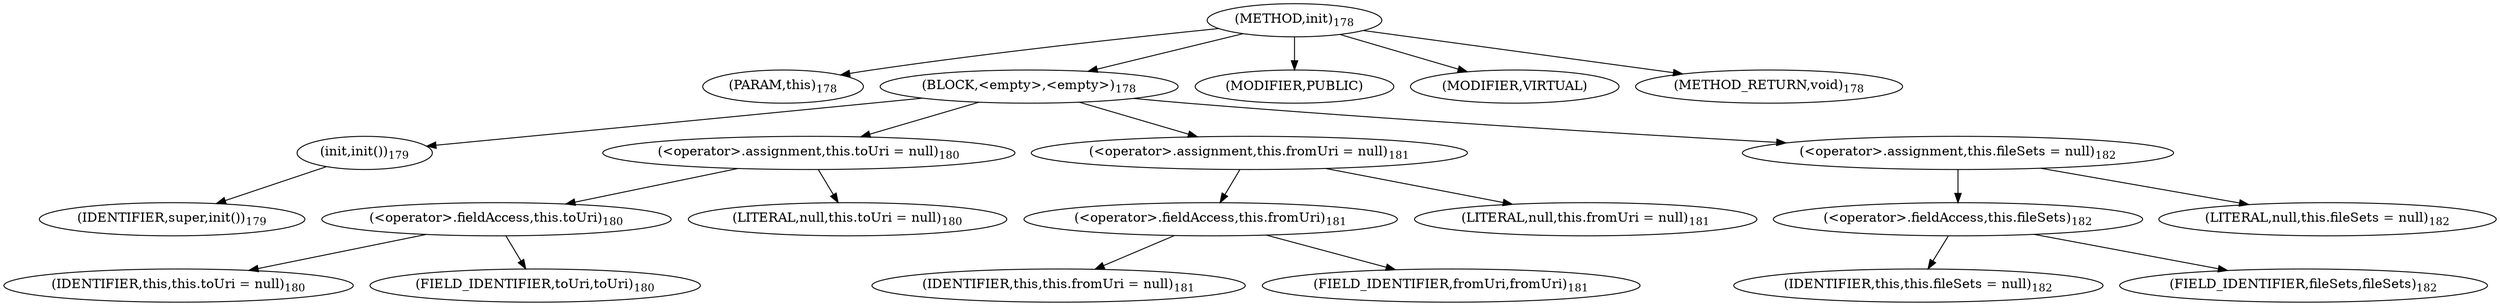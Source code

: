 digraph "init" {  
"287" [label = <(METHOD,init)<SUB>178</SUB>> ]
"32" [label = <(PARAM,this)<SUB>178</SUB>> ]
"288" [label = <(BLOCK,&lt;empty&gt;,&lt;empty&gt;)<SUB>178</SUB>> ]
"289" [label = <(init,init())<SUB>179</SUB>> ]
"290" [label = <(IDENTIFIER,super,init())<SUB>179</SUB>> ]
"291" [label = <(&lt;operator&gt;.assignment,this.toUri = null)<SUB>180</SUB>> ]
"292" [label = <(&lt;operator&gt;.fieldAccess,this.toUri)<SUB>180</SUB>> ]
"31" [label = <(IDENTIFIER,this,this.toUri = null)<SUB>180</SUB>> ]
"293" [label = <(FIELD_IDENTIFIER,toUri,toUri)<SUB>180</SUB>> ]
"294" [label = <(LITERAL,null,this.toUri = null)<SUB>180</SUB>> ]
"295" [label = <(&lt;operator&gt;.assignment,this.fromUri = null)<SUB>181</SUB>> ]
"296" [label = <(&lt;operator&gt;.fieldAccess,this.fromUri)<SUB>181</SUB>> ]
"33" [label = <(IDENTIFIER,this,this.fromUri = null)<SUB>181</SUB>> ]
"297" [label = <(FIELD_IDENTIFIER,fromUri,fromUri)<SUB>181</SUB>> ]
"298" [label = <(LITERAL,null,this.fromUri = null)<SUB>181</SUB>> ]
"299" [label = <(&lt;operator&gt;.assignment,this.fileSets = null)<SUB>182</SUB>> ]
"300" [label = <(&lt;operator&gt;.fieldAccess,this.fileSets)<SUB>182</SUB>> ]
"34" [label = <(IDENTIFIER,this,this.fileSets = null)<SUB>182</SUB>> ]
"301" [label = <(FIELD_IDENTIFIER,fileSets,fileSets)<SUB>182</SUB>> ]
"302" [label = <(LITERAL,null,this.fileSets = null)<SUB>182</SUB>> ]
"303" [label = <(MODIFIER,PUBLIC)> ]
"304" [label = <(MODIFIER,VIRTUAL)> ]
"305" [label = <(METHOD_RETURN,void)<SUB>178</SUB>> ]
  "287" -> "32" 
  "287" -> "288" 
  "287" -> "303" 
  "287" -> "304" 
  "287" -> "305" 
  "288" -> "289" 
  "288" -> "291" 
  "288" -> "295" 
  "288" -> "299" 
  "289" -> "290" 
  "291" -> "292" 
  "291" -> "294" 
  "292" -> "31" 
  "292" -> "293" 
  "295" -> "296" 
  "295" -> "298" 
  "296" -> "33" 
  "296" -> "297" 
  "299" -> "300" 
  "299" -> "302" 
  "300" -> "34" 
  "300" -> "301" 
}
